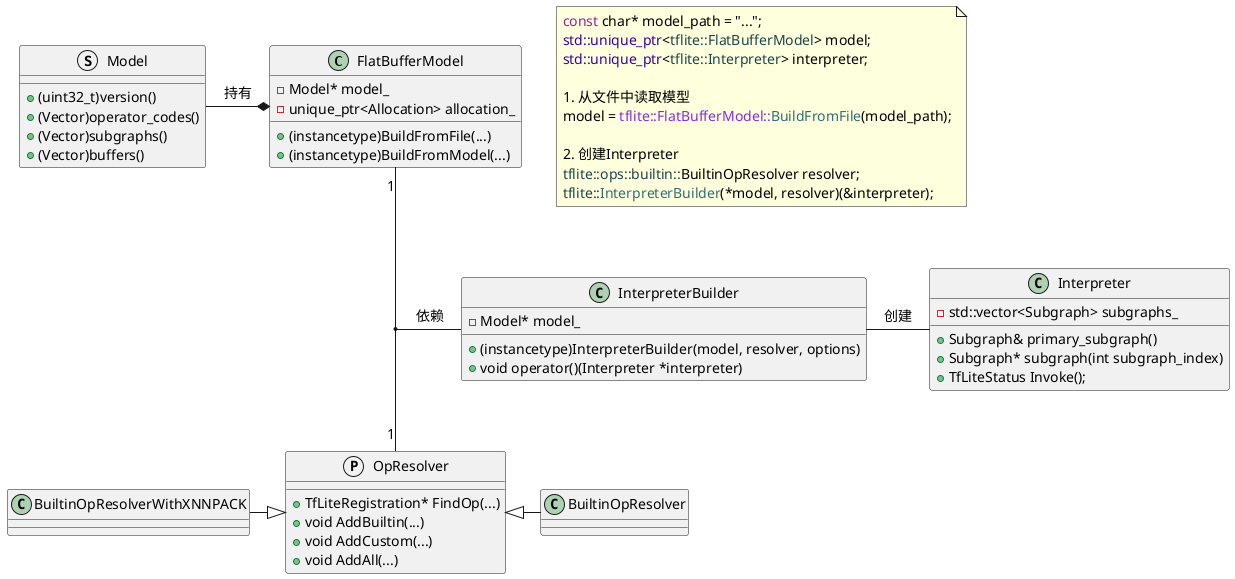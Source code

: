 @startuml
set namespaceSeparator ::
skinparam defaultFontName "DankMono Nerd Font"
skinparam defaultFontSize 14

class FlatBufferModel {
- Model* model_
- unique_ptr<Allocation> allocation_
+ (instancetype)BuildFromFile(...)
+ (instancetype)BuildFromModel(...)
}

class BuiltinOpResolver {

}

protocol OpResolver {
+  TfLiteRegistration* FindOp(...)
+  void AddBuiltin(...)
+  void AddCustom(...)
+  void AddAll(...)
}

class BuiltinOpResolver {

}

class BuiltinOpResolverWithXNNPACK {

}

class Interpreter {
- std::vector<Subgraph> subgraphs_
+ Subgraph& primary_subgraph()
+ Subgraph* subgraph(int subgraph_index)
+ TfLiteStatus Invoke();
}

struct Model {
+ (uint32_t)version()
+ (Vector)operator_codes()
+ (Vector)subgraphs()
+ (Vector)buffers()
}

class InterpreterBuilder {
- Model* model_
+ (instancetype)InterpreterBuilder(model, resolver, options)
+ void operator()(Interpreter *interpreter)
}

Model -* FlatBufferModel: 持有
FlatBufferModel "1" -- "1" OpResolver
(FlatBufferModel, OpResolver) - InterpreterBuilder : 依赖
InterpreterBuilder - Interpreter : 创建
BuiltinOpResolverWithXNNPACK -|> OpResolver
OpResolver <|- BuiltinOpResolver

note as N1
<color:#9b2293>const</color> char* model_path = "...";
<color:#3a00a0>std::unique_ptr</color><<color:#1c454a>tflite::FlatBufferModel</color>> model;
<color:#3a00a0>std::unique_ptr</color><<color:#1c454a>tflite::Interpreter</color>> interpreter;

1. 从文件中读取模型
model = <color:BlueViolet>tflite::FlatBufferModel::</color><color:#306e74>BuildFromFile</color>(model_path);

2. 创建Interpreter
<color:#1c454a>tflite::ops::builtin::</color>BuiltinOpResolver resolver;
<color:#1c454a>tflite::</color><color:#306e74>InterpreterBuilder</color>(*model, resolver)(&interpreter);
end note

@enduml